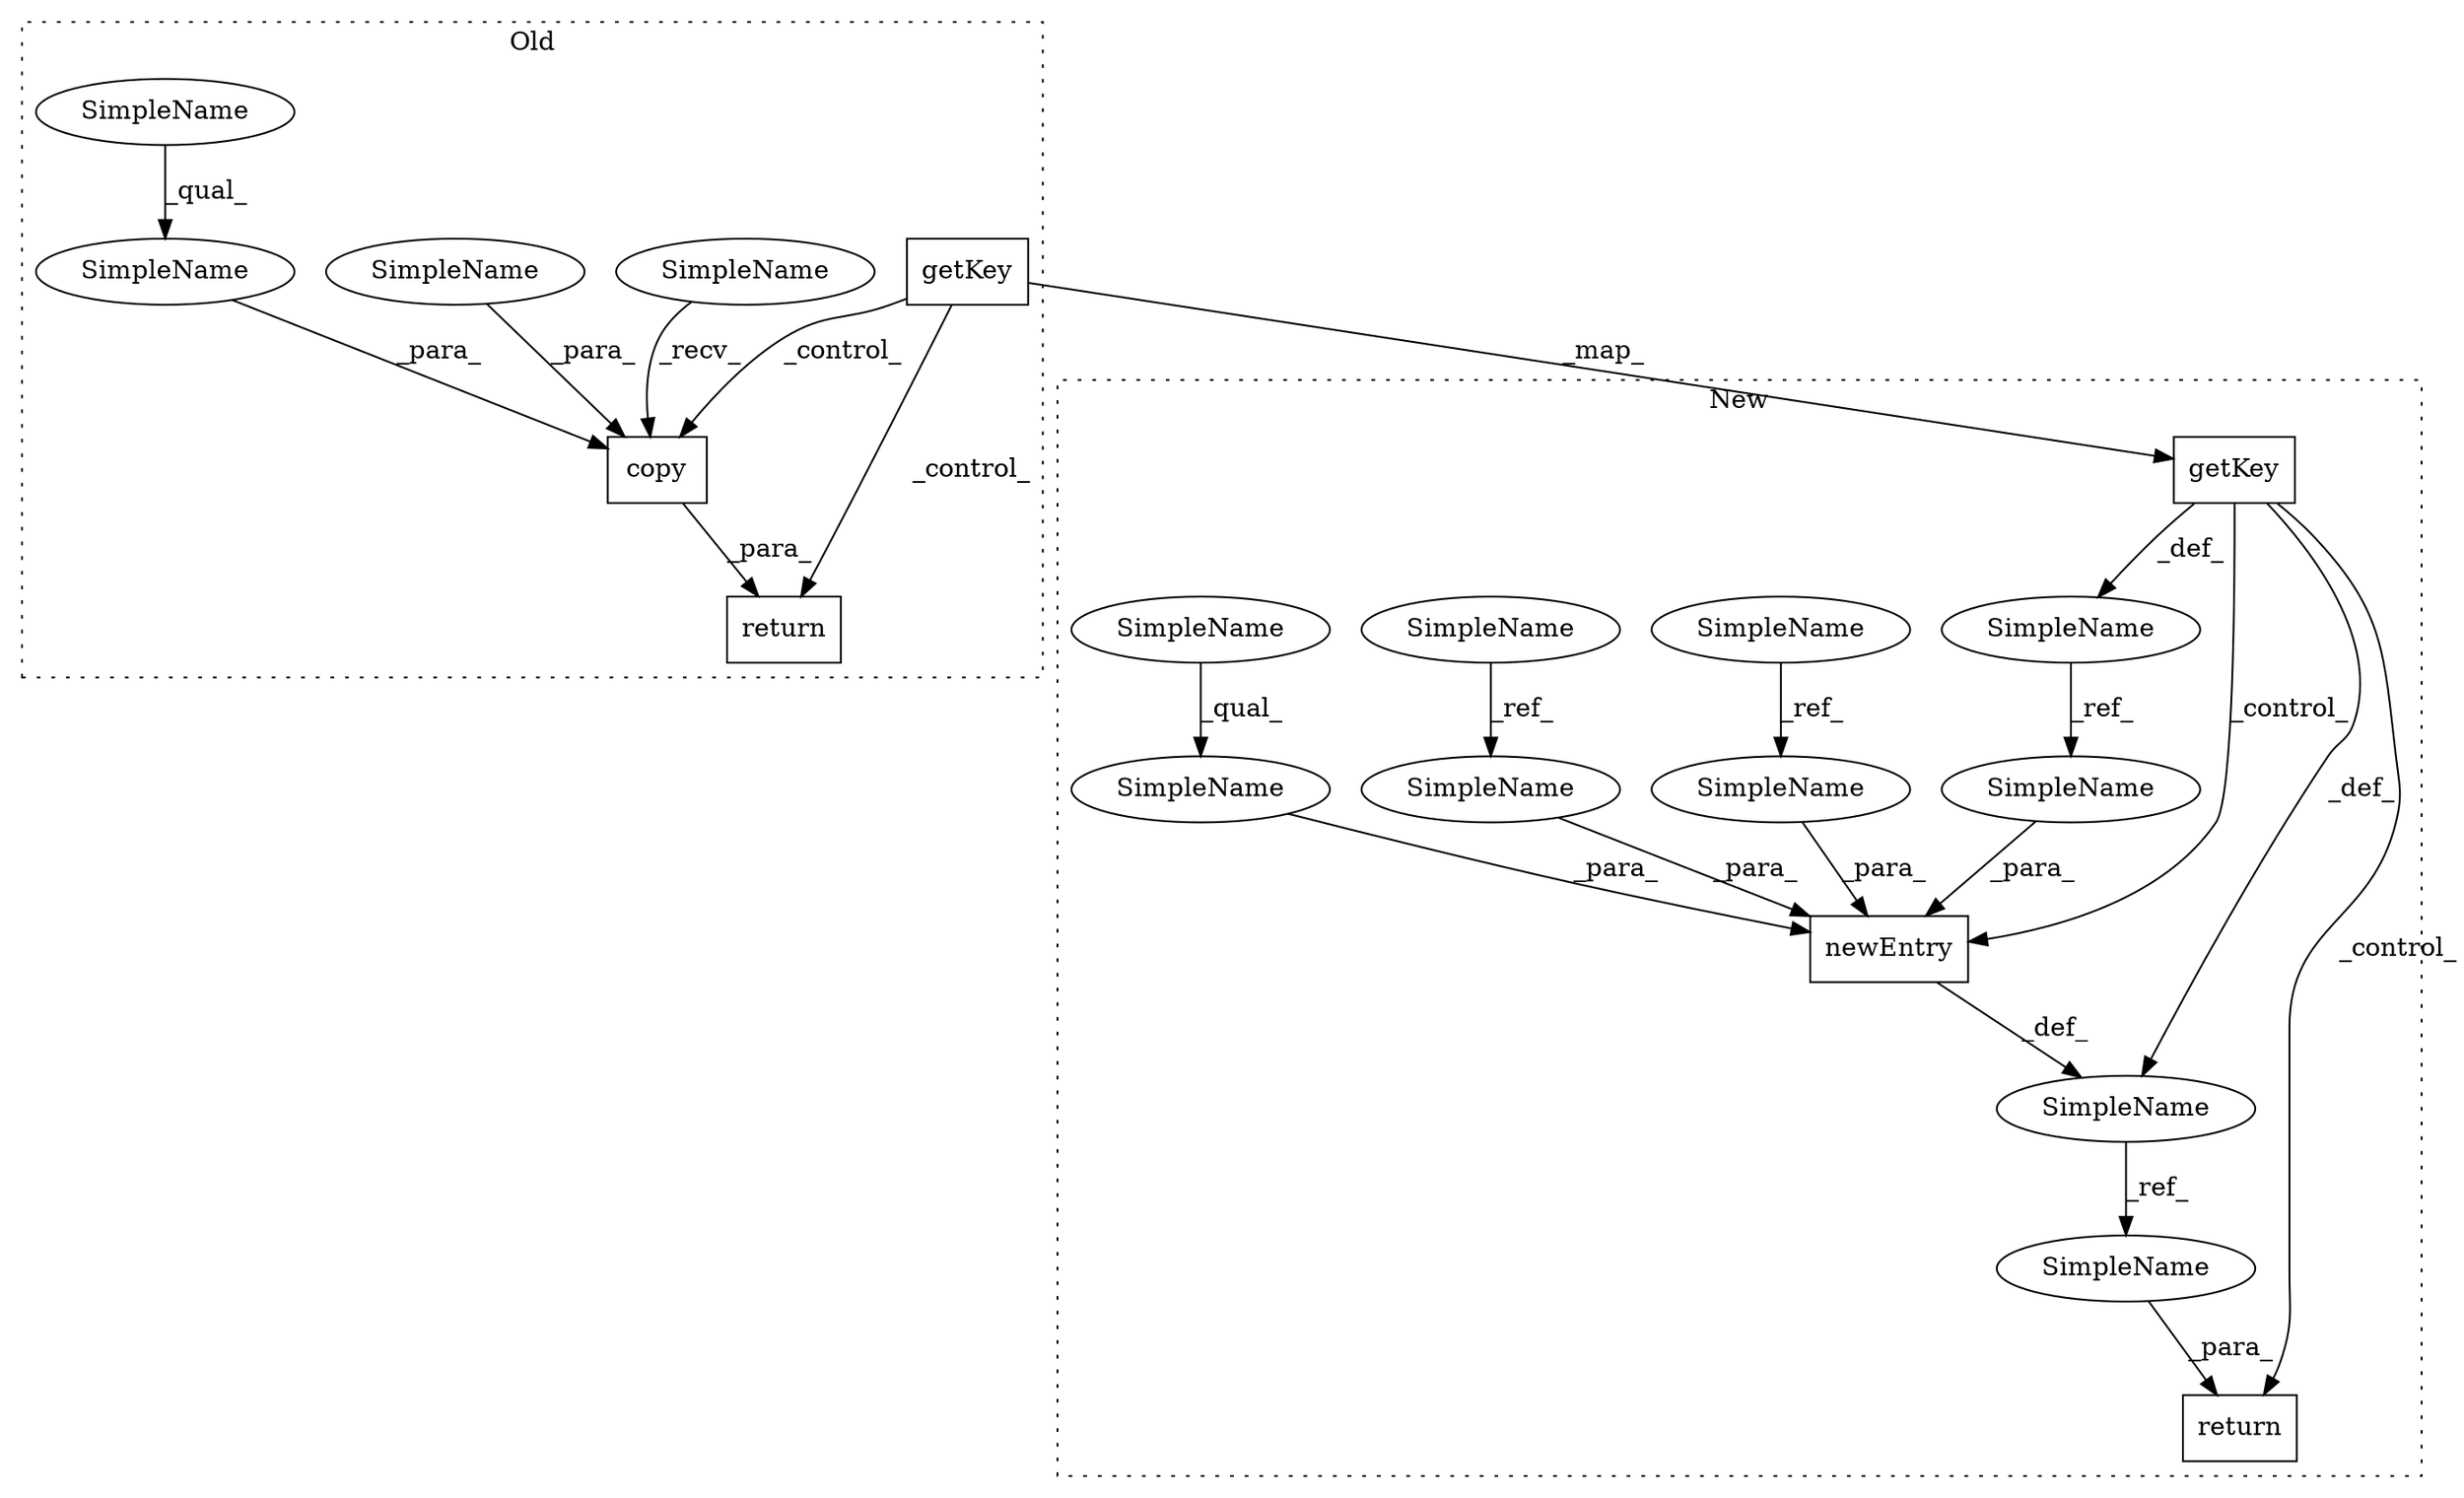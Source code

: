 digraph G {
subgraph cluster0 {
1 [label="getKey" a="32" s="32146" l="8" shape="box"];
8 [label="copy" a="32" s="32322,32380" l="5,1" shape="box"];
9 [label="SimpleName" a="42" s="32327" l="20" shape="ellipse"];
12 [label="return" a="41" s="32309" l="7" shape="box"];
15 [label="SimpleName" a="42" s="32316" l="5" shape="ellipse"];
18 [label="SimpleName" a="42" s="32373" l="7" shape="ellipse"];
19 [label="SimpleName" a="42" s="32327" l="7" shape="ellipse"];
label = "Old";
style="dotted";
}
subgraph cluster1 {
2 [label="getKey" a="32" s="32869" l="8" shape="box"];
3 [label="SimpleName" a="42" s="32857" l="3" shape="ellipse"];
4 [label="newEntry" a="32" s="33088,33130" l="9,1" shape="box"];
5 [label="SimpleName" a="42" s="32836" l="7" shape="ellipse"];
6 [label="SimpleName" a="42" s="32734" l="7" shape="ellipse"];
7 [label="SimpleName" a="42" s="33111" l="10" shape="ellipse"];
10 [label="SimpleName" a="42" s="33077" l="8" shape="ellipse"];
11 [label="return" a="41" s="33239" l="7" shape="box"];
13 [label="SimpleName" a="42" s="33123" l="7" shape="ellipse"];
14 [label="SimpleName" a="42" s="33097" l="7" shape="ellipse"];
16 [label="SimpleName" a="42" s="33111" l="5" shape="ellipse"];
17 [label="SimpleName" a="42" s="33106" l="3" shape="ellipse"];
20 [label="SimpleName" a="42" s="33246" l="8" shape="ellipse"];
label = "New";
style="dotted";
}
1 -> 2 [label="_map_"];
1 -> 8 [label="_control_"];
1 -> 12 [label="_control_"];
2 -> 4 [label="_control_"];
2 -> 3 [label="_def_"];
2 -> 10 [label="_def_"];
2 -> 11 [label="_control_"];
3 -> 17 [label="_ref_"];
4 -> 10 [label="_def_"];
5 -> 13 [label="_ref_"];
6 -> 14 [label="_ref_"];
7 -> 4 [label="_para_"];
8 -> 12 [label="_para_"];
9 -> 8 [label="_para_"];
10 -> 20 [label="_ref_"];
13 -> 4 [label="_para_"];
14 -> 4 [label="_para_"];
15 -> 8 [label="_recv_"];
16 -> 7 [label="_qual_"];
17 -> 4 [label="_para_"];
18 -> 8 [label="_para_"];
19 -> 9 [label="_qual_"];
20 -> 11 [label="_para_"];
}